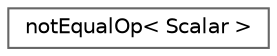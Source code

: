 digraph "Graphical Class Hierarchy"
{
 // LATEX_PDF_SIZE
  bgcolor="transparent";
  edge [fontname=Helvetica,fontsize=10,labelfontname=Helvetica,labelfontsize=10];
  node [fontname=Helvetica,fontsize=10,shape=box,height=0.2,width=0.4];
  rankdir="LR";
  Node0 [id="Node000000",label="notEqualOp\< Scalar \>",height=0.2,width=0.4,color="grey40", fillcolor="white", style="filled",URL="$structFoam_1_1notEqualOp_3_01Scalar_01_4.html",tooltip=" "];
}

